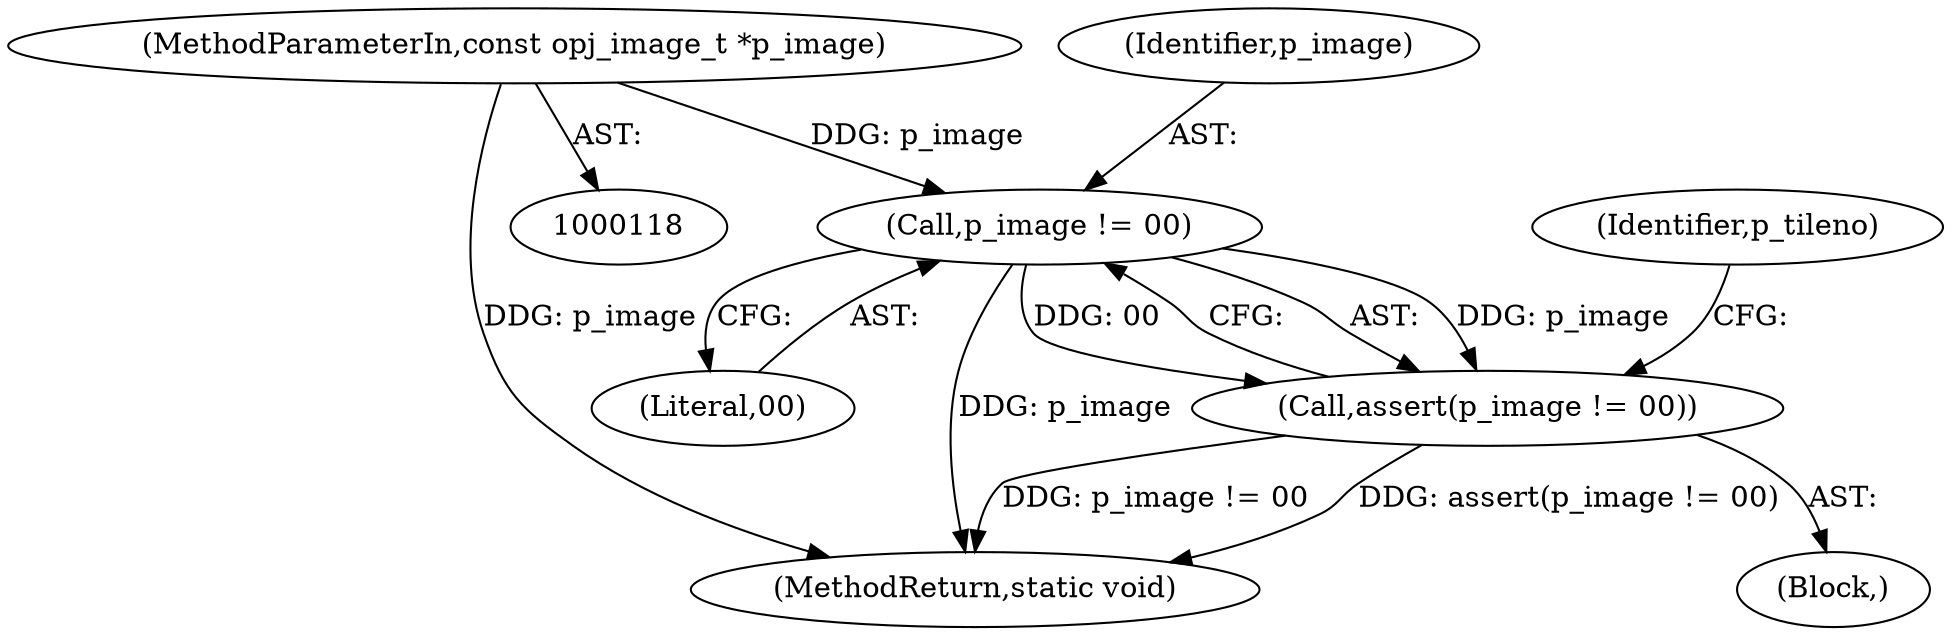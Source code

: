 digraph "0_openjpeg_c58df149900df862806d0e892859b41115875845@pointer" {
"1000154" [label="(Call,p_image != 00)"];
"1000119" [label="(MethodParameterIn,const opj_image_t *p_image)"];
"1000153" [label="(Call,assert(p_image != 00))"];
"1000156" [label="(Literal,00)"];
"1000130" [label="(Block,)"];
"1000565" [label="(MethodReturn,static void)"];
"1000155" [label="(Identifier,p_image)"];
"1000159" [label="(Identifier,p_tileno)"];
"1000154" [label="(Call,p_image != 00)"];
"1000119" [label="(MethodParameterIn,const opj_image_t *p_image)"];
"1000153" [label="(Call,assert(p_image != 00))"];
"1000154" -> "1000153"  [label="AST: "];
"1000154" -> "1000156"  [label="CFG: "];
"1000155" -> "1000154"  [label="AST: "];
"1000156" -> "1000154"  [label="AST: "];
"1000153" -> "1000154"  [label="CFG: "];
"1000154" -> "1000565"  [label="DDG: p_image"];
"1000154" -> "1000153"  [label="DDG: p_image"];
"1000154" -> "1000153"  [label="DDG: 00"];
"1000119" -> "1000154"  [label="DDG: p_image"];
"1000119" -> "1000118"  [label="AST: "];
"1000119" -> "1000565"  [label="DDG: p_image"];
"1000153" -> "1000130"  [label="AST: "];
"1000159" -> "1000153"  [label="CFG: "];
"1000153" -> "1000565"  [label="DDG: assert(p_image != 00)"];
"1000153" -> "1000565"  [label="DDG: p_image != 00"];
}

